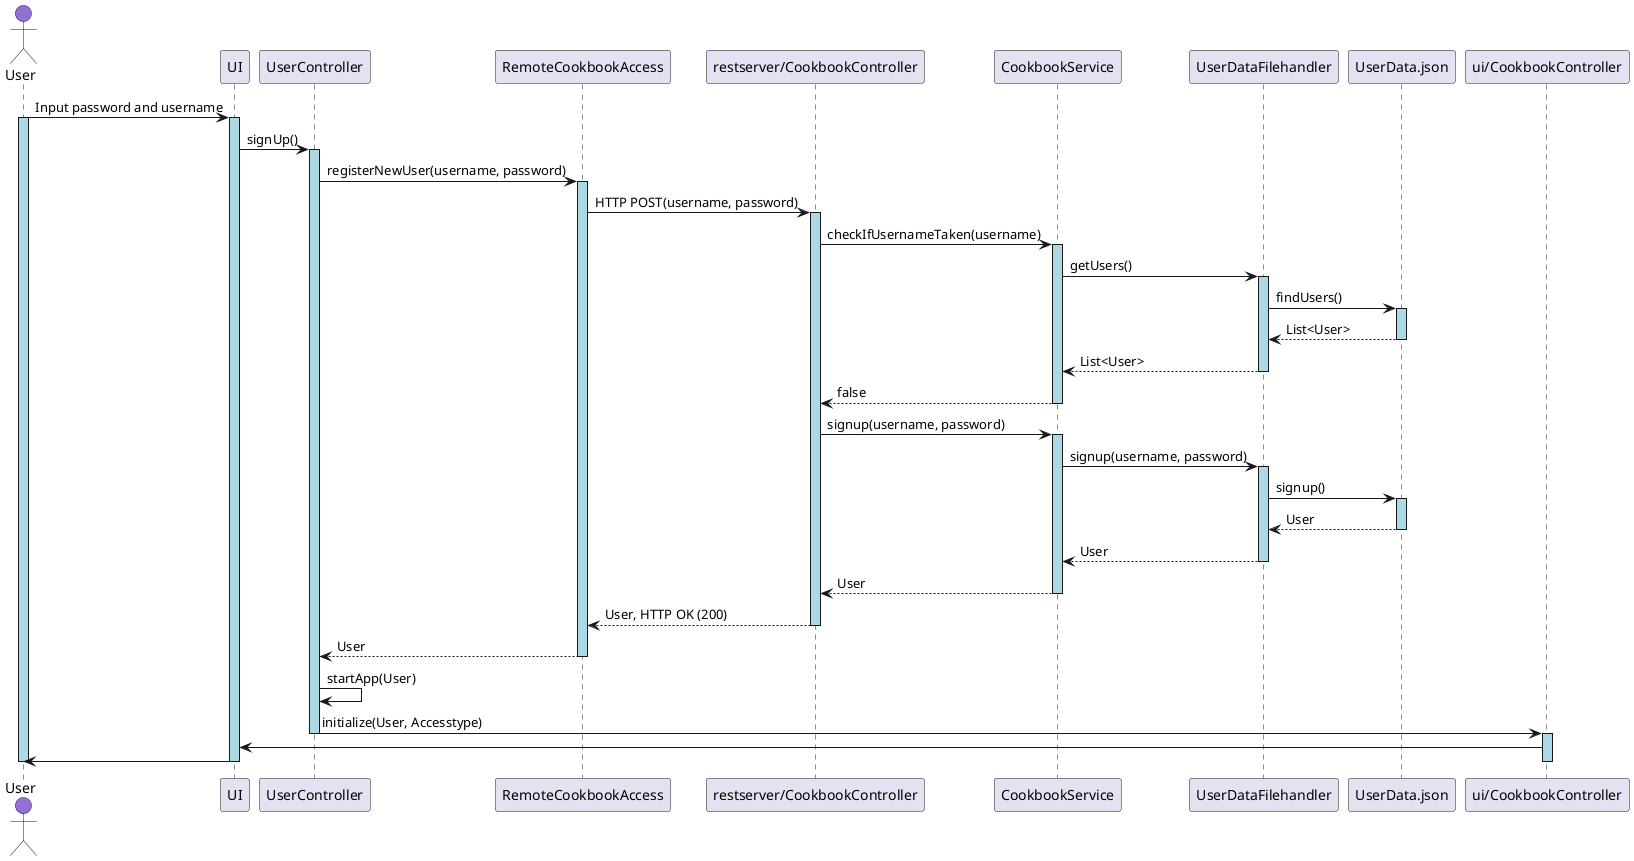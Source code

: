 @startuml Simplified Sequence Diagram

Actor User as user  #MediumPurple
participant UI as ui
participant UserController as uc
participant RemoteCookbookAccess as rca 
participant "restserver/CookbookController" as rcc  
participant CookbookService as cs 
participant UserDataFilehandler as udf  
participant "UserData.json" as udj
participant "ui/CookbookController" as ucc 

user -> ui: Input password and username
activate user #LightBlue
activate ui #LightBlue
ui -> uc: signUp()
activate uc #LightBlue
uc -> rca: registerNewUser(username, password)
activate rca #LightBlue
rca -> rcc: HTTP POST(username, password)
activate rcc #LightBlue
rcc -> cs: checkIfUsernameTaken(username)
activate cs #LightBlue
cs -> udf: getUsers()
activate udf #LightBlue
udf -> udj: findUsers()
activate udj #LightBlue
udj --> udf: List<User>
deactivate udj
udf --> cs: List<User>
deactivate udf
cs --> rcc: false
deactivate cs

rcc -> cs: signup(username, password)
activate cs #LightBlue
cs -> udf: signup(username, password)
activate udf #LightBlue
udf -> udj: signup()
activate udj #LightBlue
udj --> udf: User
deactivate udj
udf --> cs: User
deactivate udf
cs --> rcc: User
deactivate cs
rcc --> rca: User, HTTP OK (200)
deactivate rcc

rca --> uc: User
deactivate rca
uc -> uc: startApp(User)
uc -> ucc: initialize(User, Accesstype)
deactivate uc
activate ucc #LightBlue
ucc -> ui
ui -> user
deactivate ucc
deactivate ui
deactivate user

@enduml